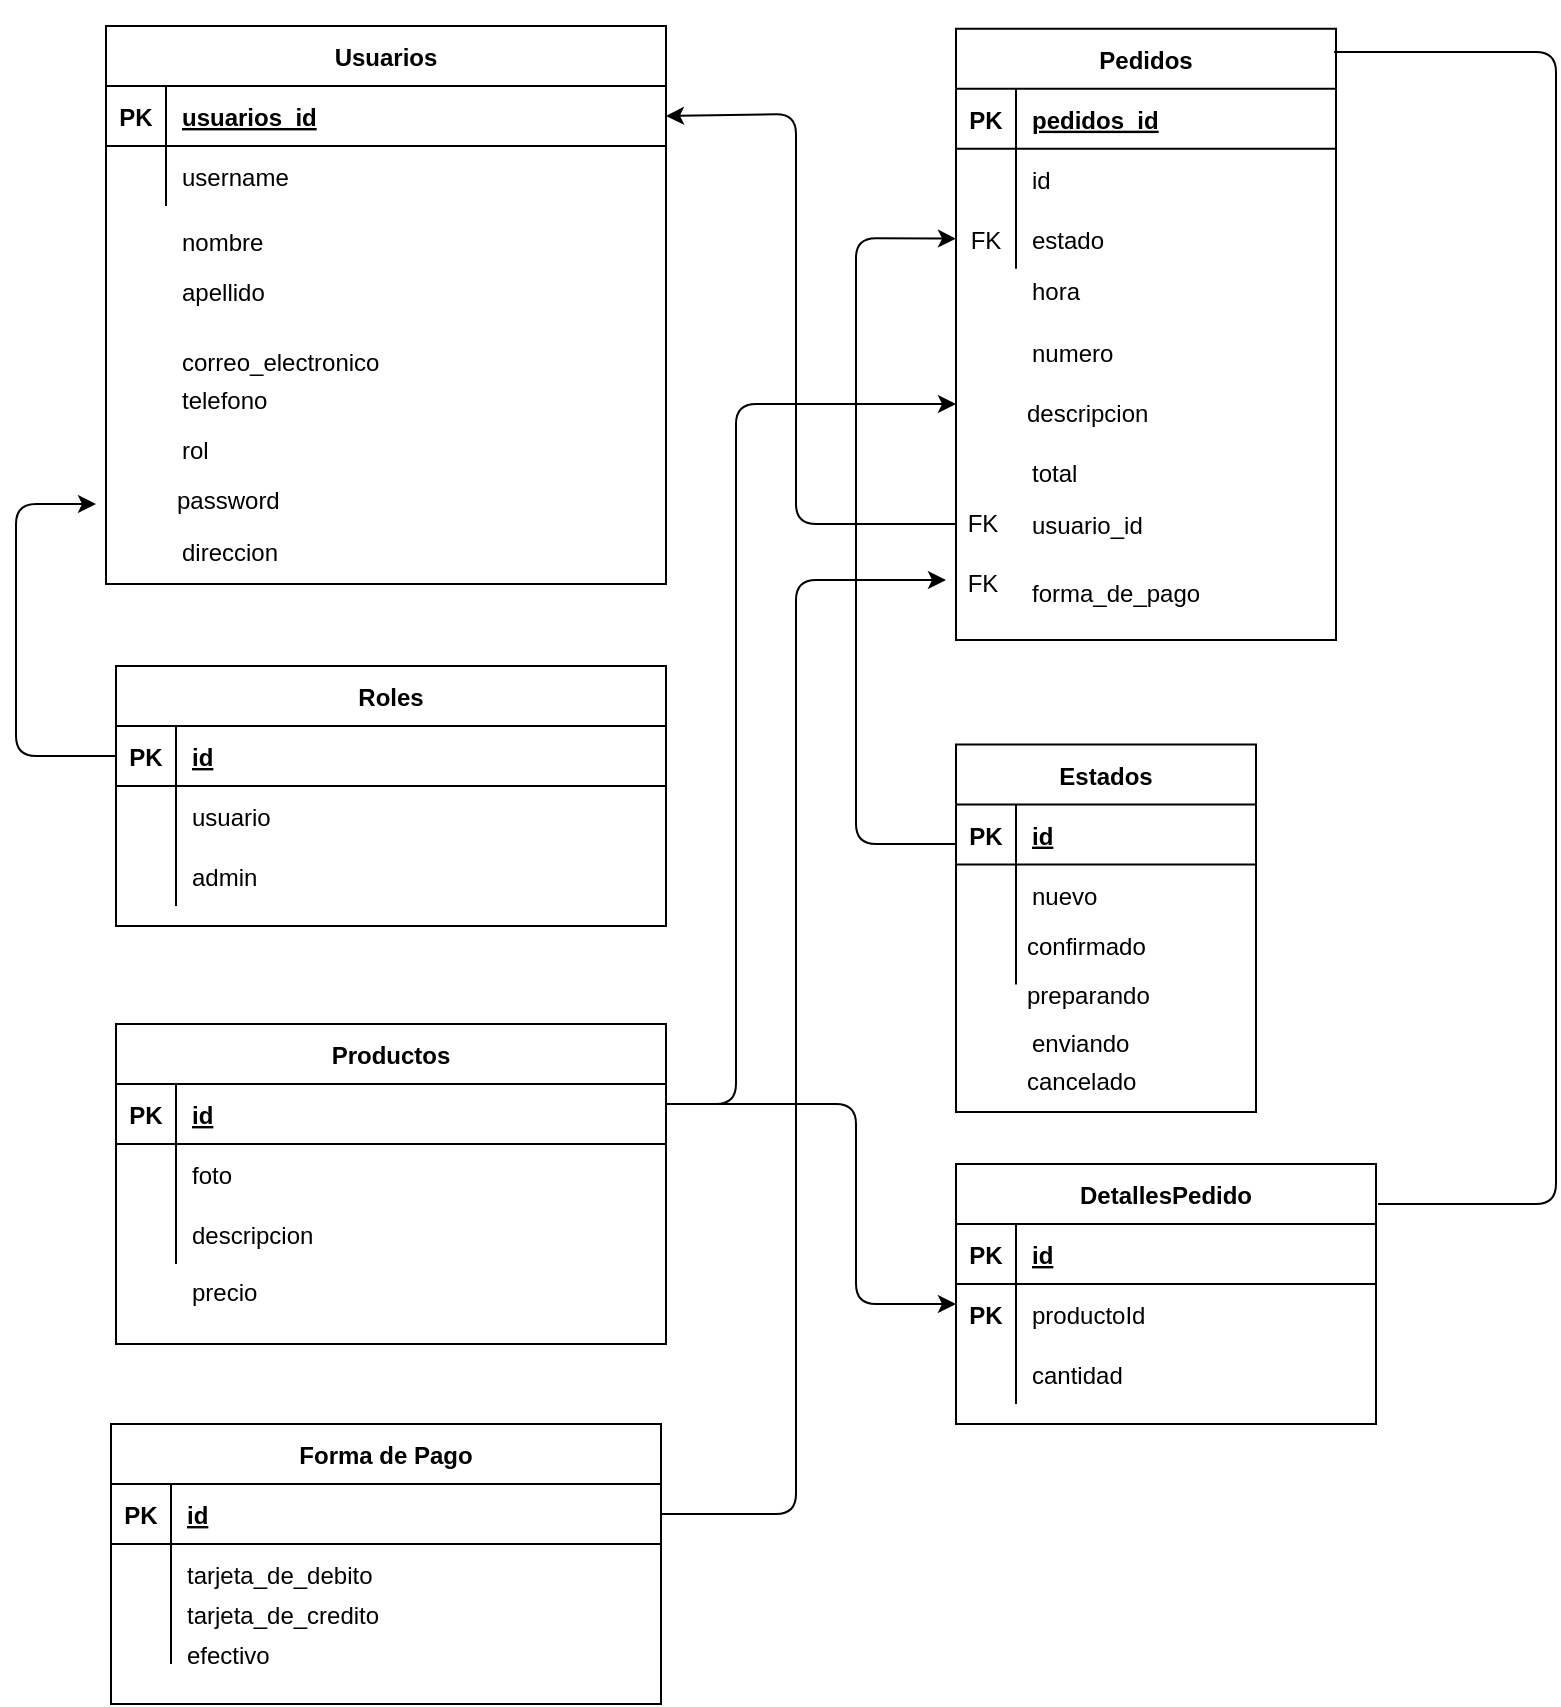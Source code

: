 <mxfile version="14.6.13" type="device"><diagram id="R2lEEEUBdFMjLlhIrx00" name="Page-1"><mxGraphModel dx="868" dy="440" grid="1" gridSize="10" guides="1" tooltips="1" connect="1" arrows="1" fold="1" page="1" pageScale="1" pageWidth="850" pageHeight="1100" math="0" shadow="0" extFonts="Permanent Marker^https://fonts.googleapis.com/css?family=Permanent+Marker"><root><mxCell id="0"/><mxCell id="1" parent="0"/><mxCell id="Y-6lQfEVqFl3rMbxFINC-13" value="" style="group" parent="1" vertex="1" connectable="0"><mxGeometry x="510" y="38" width="275" height="620" as="geometry"/></mxCell><mxCell id="C-vyLk0tnHw3VtMMgP7b-2" value="Pedidos" style="shape=table;startSize=30;container=1;collapsible=1;childLayout=tableLayout;fixedRows=1;rowLines=0;fontStyle=1;align=center;resizeLast=1;" parent="Y-6lQfEVqFl3rMbxFINC-13" vertex="1"><mxGeometry y="14.35" width="190" height="305.65" as="geometry"/></mxCell><mxCell id="C-vyLk0tnHw3VtMMgP7b-3" value="" style="shape=partialRectangle;collapsible=0;dropTarget=0;pointerEvents=0;fillColor=none;points=[[0,0.5],[1,0.5]];portConstraint=eastwest;top=0;left=0;right=0;bottom=1;" parent="C-vyLk0tnHw3VtMMgP7b-2" vertex="1"><mxGeometry y="30" width="190" height="30" as="geometry"/></mxCell><mxCell id="C-vyLk0tnHw3VtMMgP7b-4" value="PK" style="shape=partialRectangle;overflow=hidden;connectable=0;fillColor=none;top=0;left=0;bottom=0;right=0;fontStyle=1;" parent="C-vyLk0tnHw3VtMMgP7b-3" vertex="1"><mxGeometry width="30" height="30" as="geometry"/></mxCell><mxCell id="C-vyLk0tnHw3VtMMgP7b-5" value="pedidos_id " style="shape=partialRectangle;overflow=hidden;connectable=0;fillColor=none;top=0;left=0;bottom=0;right=0;align=left;spacingLeft=6;fontStyle=5;" parent="C-vyLk0tnHw3VtMMgP7b-3" vertex="1"><mxGeometry x="30" width="160" height="30" as="geometry"/></mxCell><mxCell id="C-vyLk0tnHw3VtMMgP7b-6" value="" style="shape=partialRectangle;collapsible=0;dropTarget=0;pointerEvents=0;fillColor=none;points=[[0,0.5],[1,0.5]];portConstraint=eastwest;top=0;left=0;right=0;bottom=0;" parent="C-vyLk0tnHw3VtMMgP7b-2" vertex="1"><mxGeometry y="60" width="190" height="30" as="geometry"/></mxCell><mxCell id="C-vyLk0tnHw3VtMMgP7b-7" value="" style="shape=partialRectangle;overflow=hidden;connectable=0;fillColor=none;top=0;left=0;bottom=0;right=0;" parent="C-vyLk0tnHw3VtMMgP7b-6" vertex="1"><mxGeometry width="30" height="30" as="geometry"/></mxCell><mxCell id="C-vyLk0tnHw3VtMMgP7b-8" value="id" style="shape=partialRectangle;overflow=hidden;connectable=0;fillColor=none;top=0;left=0;bottom=0;right=0;align=left;spacingLeft=6;" parent="C-vyLk0tnHw3VtMMgP7b-6" vertex="1"><mxGeometry x="30" width="160" height="30" as="geometry"/></mxCell><mxCell id="C-vyLk0tnHw3VtMMgP7b-9" value="" style="shape=partialRectangle;collapsible=0;dropTarget=0;pointerEvents=0;fillColor=none;points=[[0,0.5],[1,0.5]];portConstraint=eastwest;top=0;left=0;right=0;bottom=0;" parent="C-vyLk0tnHw3VtMMgP7b-2" vertex="1"><mxGeometry y="90" width="190" height="30" as="geometry"/></mxCell><mxCell id="C-vyLk0tnHw3VtMMgP7b-10" value="FK" style="shape=partialRectangle;overflow=hidden;connectable=0;fillColor=none;top=0;left=0;bottom=0;right=0;" parent="C-vyLk0tnHw3VtMMgP7b-9" vertex="1"><mxGeometry width="30" height="30" as="geometry"/></mxCell><mxCell id="C-vyLk0tnHw3VtMMgP7b-11" value="estado" style="shape=partialRectangle;overflow=hidden;connectable=0;fillColor=none;top=0;left=0;bottom=0;right=0;align=left;spacingLeft=6;" parent="C-vyLk0tnHw3VtMMgP7b-9" vertex="1"><mxGeometry x="30" width="160" height="30" as="geometry"/></mxCell><mxCell id="Y-6lQfEVqFl3rMbxFINC-4" value="hora " style="shape=partialRectangle;overflow=hidden;connectable=0;fillColor=none;top=0;left=0;bottom=0;right=0;align=left;spacingLeft=6;" parent="Y-6lQfEVqFl3rMbxFINC-13" vertex="1"><mxGeometry x="30" y="119.257" width="220" height="51.667" as="geometry"/></mxCell><mxCell id="Y-6lQfEVqFl3rMbxFINC-5" value="numero" style="shape=partialRectangle;overflow=hidden;connectable=0;fillColor=none;top=0;left=0;bottom=0;right=0;align=left;spacingLeft=6;" parent="Y-6lQfEVqFl3rMbxFINC-13" vertex="1"><mxGeometry x="30" y="150.003" width="220" height="51.667" as="geometry"/></mxCell><mxCell id="Y-6lQfEVqFl3rMbxFINC-7" value="descripcion" style="shape=partialRectangle;overflow=hidden;connectable=0;fillColor=none;top=0;left=0;bottom=0;right=0;align=left;spacingLeft=6;" parent="Y-6lQfEVqFl3rMbxFINC-13" vertex="1"><mxGeometry x="27.5" y="179.995" width="220" height="51.667" as="geometry"/></mxCell><mxCell id="Y-6lQfEVqFl3rMbxFINC-8" value="total " style="shape=partialRectangle;overflow=hidden;connectable=0;fillColor=none;top=0;left=0;bottom=0;right=0;align=left;spacingLeft=6;" parent="Y-6lQfEVqFl3rMbxFINC-13" vertex="1"><mxGeometry x="30" y="210.0" width="220" height="51.667" as="geometry"/></mxCell><mxCell id="Y-6lQfEVqFl3rMbxFINC-29" value="usuario_id" style="shape=partialRectangle;overflow=hidden;connectable=0;fillColor=none;top=0;left=0;bottom=0;right=0;align=left;spacingLeft=6;" parent="Y-6lQfEVqFl3rMbxFINC-13" vertex="1"><mxGeometry x="30" y="236.003" width="220" height="51.667" as="geometry"/></mxCell><mxCell id="Zkx5V12SWWfxaOEWdbp9-27" value="forma_de_pago" style="shape=partialRectangle;overflow=hidden;connectable=0;fillColor=none;top=0;left=0;bottom=0;right=0;align=left;spacingLeft=6;" parent="Y-6lQfEVqFl3rMbxFINC-13" vertex="1"><mxGeometry x="30" y="269.999" width="220" height="51.667" as="geometry"/></mxCell><mxCell id="Zkx5V12SWWfxaOEWdbp9-4" value="Estados" style="shape=table;startSize=30;container=1;collapsible=1;childLayout=tableLayout;fixedRows=1;rowLines=0;fontStyle=1;align=center;resizeLast=1;" parent="Y-6lQfEVqFl3rMbxFINC-13" vertex="1"><mxGeometry y="372.3" width="150" height="183.7" as="geometry"/></mxCell><mxCell id="Zkx5V12SWWfxaOEWdbp9-5" value="" style="shape=partialRectangle;collapsible=0;dropTarget=0;pointerEvents=0;fillColor=none;points=[[0,0.5],[1,0.5]];portConstraint=eastwest;top=0;left=0;right=0;bottom=1;" parent="Zkx5V12SWWfxaOEWdbp9-4" vertex="1"><mxGeometry y="30" width="150" height="30" as="geometry"/></mxCell><mxCell id="Zkx5V12SWWfxaOEWdbp9-6" value="PK" style="shape=partialRectangle;overflow=hidden;connectable=0;fillColor=none;top=0;left=0;bottom=0;right=0;fontStyle=1;" parent="Zkx5V12SWWfxaOEWdbp9-5" vertex="1"><mxGeometry width="30" height="30" as="geometry"/></mxCell><mxCell id="Zkx5V12SWWfxaOEWdbp9-7" value="id" style="shape=partialRectangle;overflow=hidden;connectable=0;fillColor=none;top=0;left=0;bottom=0;right=0;align=left;spacingLeft=6;fontStyle=5;" parent="Zkx5V12SWWfxaOEWdbp9-5" vertex="1"><mxGeometry x="30" width="120" height="30" as="geometry"/></mxCell><mxCell id="Zkx5V12SWWfxaOEWdbp9-8" value="" style="shape=partialRectangle;collapsible=0;dropTarget=0;pointerEvents=0;fillColor=none;points=[[0,0.5],[1,0.5]];portConstraint=eastwest;top=0;left=0;right=0;bottom=0;" parent="Zkx5V12SWWfxaOEWdbp9-4" vertex="1"><mxGeometry y="60" width="150" height="30" as="geometry"/></mxCell><mxCell id="Zkx5V12SWWfxaOEWdbp9-9" value="" style="shape=partialRectangle;overflow=hidden;connectable=0;fillColor=none;top=0;left=0;bottom=0;right=0;" parent="Zkx5V12SWWfxaOEWdbp9-8" vertex="1"><mxGeometry width="30" height="30" as="geometry"/></mxCell><mxCell id="Zkx5V12SWWfxaOEWdbp9-10" value="nuevo" style="shape=partialRectangle;overflow=hidden;connectable=0;fillColor=none;top=0;left=0;bottom=0;right=0;align=left;spacingLeft=6;" parent="Zkx5V12SWWfxaOEWdbp9-8" vertex="1"><mxGeometry x="30" width="120" height="30" as="geometry"/></mxCell><mxCell id="Zkx5V12SWWfxaOEWdbp9-11" value="" style="shape=partialRectangle;collapsible=0;dropTarget=0;pointerEvents=0;fillColor=none;points=[[0,0.5],[1,0.5]];portConstraint=eastwest;top=0;left=0;right=0;bottom=0;" parent="Zkx5V12SWWfxaOEWdbp9-4" vertex="1"><mxGeometry y="90" width="150" height="30" as="geometry"/></mxCell><mxCell id="Zkx5V12SWWfxaOEWdbp9-12" value="" style="shape=partialRectangle;overflow=hidden;connectable=0;fillColor=none;top=0;left=0;bottom=0;right=0;" parent="Zkx5V12SWWfxaOEWdbp9-11" vertex="1"><mxGeometry width="30" height="30" as="geometry"/></mxCell><mxCell id="Zkx5V12SWWfxaOEWdbp9-13" value="" style="shape=partialRectangle;overflow=hidden;connectable=0;fillColor=none;top=0;left=0;bottom=0;right=0;align=left;spacingLeft=6;" parent="Zkx5V12SWWfxaOEWdbp9-11" vertex="1"><mxGeometry x="30" width="120" height="30" as="geometry"/></mxCell><mxCell id="Y6IGH6UKxr3RLZZ68TMz-5" value="preparando" style="shape=partialRectangle;overflow=hidden;connectable=0;fillColor=none;top=0;left=0;bottom=0;right=0;align=left;spacingLeft=6;" vertex="1" parent="Y-6lQfEVqFl3rMbxFINC-13"><mxGeometry x="27.5" y="481.472" width="245" height="31.525" as="geometry"/></mxCell><mxCell id="Y6IGH6UKxr3RLZZ68TMz-34" value="enviando" style="shape=partialRectangle;overflow=hidden;connectable=0;fillColor=none;top=0;left=0;bottom=0;right=0;align=left;spacingLeft=6;" vertex="1" parent="Y-6lQfEVqFl3rMbxFINC-13"><mxGeometry x="30" y="504.999" width="245" height="31.525" as="geometry"/></mxCell><mxCell id="Y6IGH6UKxr3RLZZ68TMz-35" value="cancelado" style="shape=partialRectangle;overflow=hidden;connectable=0;fillColor=none;top=0;left=0;bottom=0;right=0;align=left;spacingLeft=6;" vertex="1" parent="Y-6lQfEVqFl3rMbxFINC-13"><mxGeometry x="27.5" y="524.475" width="245" height="31.525" as="geometry"/></mxCell><mxCell id="Zkx5V12SWWfxaOEWdbp9-29" value="confirmado" style="shape=partialRectangle;overflow=hidden;connectable=0;fillColor=none;top=0;left=0;bottom=0;right=0;align=left;spacingLeft=6;" parent="Y-6lQfEVqFl3rMbxFINC-13" vertex="1"><mxGeometry x="27.5" y="457.62" width="245" height="30" as="geometry"/></mxCell><mxCell id="Y6IGH6UKxr3RLZZ68TMz-64" value="" style="endArrow=classic;html=1;entryX=0;entryY=0.5;entryDx=0;entryDy=0;exitX=0;exitY=0.657;exitDx=0;exitDy=0;exitPerimeter=0;" edge="1" parent="Y-6lQfEVqFl3rMbxFINC-13" source="Zkx5V12SWWfxaOEWdbp9-5" target="C-vyLk0tnHw3VtMMgP7b-9"><mxGeometry width="50" height="50" relative="1" as="geometry"><mxPoint x="-100" y="232" as="sourcePoint"/><mxPoint x="-50" y="182" as="targetPoint"/><Array as="points"><mxPoint x="-50" y="422"/><mxPoint x="-50" y="119"/></Array></mxGeometry></mxCell><mxCell id="Y6IGH6UKxr3RLZZ68TMz-80" value="FK" style="text;html=1;align=center;verticalAlign=middle;resizable=0;points=[];autosize=1;strokeColor=none;" vertex="1" parent="Y-6lQfEVqFl3rMbxFINC-13"><mxGeometry x="-2.5" y="251.84" width="30" height="20" as="geometry"/></mxCell><mxCell id="Y-6lQfEVqFl3rMbxFINC-52" value="" style="group" parent="1" vertex="1" connectable="0"><mxGeometry x="90" y="550" width="275" height="160" as="geometry"/></mxCell><mxCell id="Y-6lQfEVqFl3rMbxFINC-49" value="" style="group" parent="Y-6lQfEVqFl3rMbxFINC-52" vertex="1" connectable="0"><mxGeometry y="16.842" width="275" height="143.158" as="geometry"/></mxCell><mxCell id="Y-6lQfEVqFl3rMbxFINC-36" value="precio" style="shape=partialRectangle;overflow=hidden;connectable=0;fillColor=none;top=0;left=0;bottom=0;right=0;align=left;spacingLeft=6;" parent="Y-6lQfEVqFl3rMbxFINC-49" vertex="1"><mxGeometry x="30" y="105.512" width="245" height="22.604" as="geometry"/></mxCell><mxCell id="C-vyLk0tnHw3VtMMgP7b-13" value="Productos" style="shape=table;startSize=30;container=1;collapsible=1;childLayout=tableLayout;fixedRows=1;rowLines=0;fontStyle=1;align=center;resizeLast=1;" parent="Y-6lQfEVqFl3rMbxFINC-52" vertex="1"><mxGeometry width="275" height="160" as="geometry"/></mxCell><mxCell id="C-vyLk0tnHw3VtMMgP7b-14" value="" style="shape=partialRectangle;collapsible=0;dropTarget=0;pointerEvents=0;fillColor=none;points=[[0,0.5],[1,0.5]];portConstraint=eastwest;top=0;left=0;right=0;bottom=1;" parent="C-vyLk0tnHw3VtMMgP7b-13" vertex="1"><mxGeometry y="30" width="275" height="30" as="geometry"/></mxCell><mxCell id="C-vyLk0tnHw3VtMMgP7b-15" value="PK" style="shape=partialRectangle;overflow=hidden;connectable=0;fillColor=none;top=0;left=0;bottom=0;right=0;fontStyle=1;" parent="C-vyLk0tnHw3VtMMgP7b-14" vertex="1"><mxGeometry width="30" height="30" as="geometry"/></mxCell><mxCell id="C-vyLk0tnHw3VtMMgP7b-16" value="id" style="shape=partialRectangle;overflow=hidden;connectable=0;fillColor=none;top=0;left=0;bottom=0;right=0;align=left;spacingLeft=6;fontStyle=5;" parent="C-vyLk0tnHw3VtMMgP7b-14" vertex="1"><mxGeometry x="30" width="245" height="30" as="geometry"/></mxCell><mxCell id="C-vyLk0tnHw3VtMMgP7b-17" value="" style="shape=partialRectangle;collapsible=0;dropTarget=0;pointerEvents=0;fillColor=none;points=[[0,0.5],[1,0.5]];portConstraint=eastwest;top=0;left=0;right=0;bottom=0;" parent="C-vyLk0tnHw3VtMMgP7b-13" vertex="1"><mxGeometry y="60" width="275" height="30" as="geometry"/></mxCell><mxCell id="C-vyLk0tnHw3VtMMgP7b-18" value="" style="shape=partialRectangle;overflow=hidden;connectable=0;fillColor=none;top=0;left=0;bottom=0;right=0;" parent="C-vyLk0tnHw3VtMMgP7b-17" vertex="1"><mxGeometry width="30" height="30" as="geometry"/></mxCell><mxCell id="C-vyLk0tnHw3VtMMgP7b-19" value="foto" style="shape=partialRectangle;overflow=hidden;connectable=0;fillColor=none;top=0;left=0;bottom=0;right=0;align=left;spacingLeft=6;" parent="C-vyLk0tnHw3VtMMgP7b-17" vertex="1"><mxGeometry x="30" width="245" height="30" as="geometry"/></mxCell><mxCell id="C-vyLk0tnHw3VtMMgP7b-20" value="" style="shape=partialRectangle;collapsible=0;dropTarget=0;pointerEvents=0;fillColor=none;points=[[0,0.5],[1,0.5]];portConstraint=eastwest;top=0;left=0;right=0;bottom=0;" parent="C-vyLk0tnHw3VtMMgP7b-13" vertex="1"><mxGeometry y="90" width="275" height="30" as="geometry"/></mxCell><mxCell id="C-vyLk0tnHw3VtMMgP7b-21" value="" style="shape=partialRectangle;overflow=hidden;connectable=0;fillColor=none;top=0;left=0;bottom=0;right=0;" parent="C-vyLk0tnHw3VtMMgP7b-20" vertex="1"><mxGeometry width="30" height="30" as="geometry"/></mxCell><mxCell id="C-vyLk0tnHw3VtMMgP7b-22" value="descripcion" style="shape=partialRectangle;overflow=hidden;connectable=0;fillColor=none;top=0;left=0;bottom=0;right=0;align=left;spacingLeft=6;" parent="C-vyLk0tnHw3VtMMgP7b-20" vertex="1"><mxGeometry x="30" width="245" height="30" as="geometry"/></mxCell><mxCell id="Y6IGH6UKxr3RLZZ68TMz-1" value="password" style="shape=partialRectangle;overflow=hidden;connectable=0;fillColor=none;top=0;left=0;bottom=0;right=0;align=left;spacingLeft=6;" vertex="1" parent="1"><mxGeometry x="112.5" y="270" width="250" height="34.8" as="geometry"/></mxCell><mxCell id="Y6IGH6UKxr3RLZZ68TMz-2" value="FK" style="text;html=1;align=center;verticalAlign=middle;resizable=0;points=[];autosize=1;strokeColor=none;" vertex="1" parent="1"><mxGeometry x="508" y="320" width="30" height="20" as="geometry"/></mxCell><mxCell id="Y6IGH6UKxr3RLZZ68TMz-38" value="" style="group" vertex="1" connectable="0" parent="1"><mxGeometry x="87.5" y="750" width="275" height="140" as="geometry"/></mxCell><mxCell id="Zkx5V12SWWfxaOEWdbp9-16" value="Forma de Pago" style="shape=table;startSize=30;container=1;collapsible=1;childLayout=tableLayout;fixedRows=1;rowLines=0;fontStyle=1;align=center;resizeLast=1;" parent="Y6IGH6UKxr3RLZZ68TMz-38" vertex="1"><mxGeometry width="275" height="140" as="geometry"/></mxCell><mxCell id="Zkx5V12SWWfxaOEWdbp9-17" value="" style="shape=partialRectangle;collapsible=0;dropTarget=0;pointerEvents=0;fillColor=none;points=[[0,0.5],[1,0.5]];portConstraint=eastwest;top=0;left=0;right=0;bottom=1;" parent="Zkx5V12SWWfxaOEWdbp9-16" vertex="1"><mxGeometry y="30" width="275" height="30" as="geometry"/></mxCell><mxCell id="Zkx5V12SWWfxaOEWdbp9-18" value="PK" style="shape=partialRectangle;overflow=hidden;connectable=0;fillColor=none;top=0;left=0;bottom=0;right=0;fontStyle=1;" parent="Zkx5V12SWWfxaOEWdbp9-17" vertex="1"><mxGeometry width="30" height="30" as="geometry"/></mxCell><mxCell id="Zkx5V12SWWfxaOEWdbp9-19" value="id" style="shape=partialRectangle;overflow=hidden;connectable=0;fillColor=none;top=0;left=0;bottom=0;right=0;align=left;spacingLeft=6;fontStyle=5;" parent="Zkx5V12SWWfxaOEWdbp9-17" vertex="1"><mxGeometry x="30" width="245" height="30" as="geometry"/></mxCell><mxCell id="Zkx5V12SWWfxaOEWdbp9-20" value="" style="shape=partialRectangle;collapsible=0;dropTarget=0;pointerEvents=0;fillColor=none;points=[[0,0.5],[1,0.5]];portConstraint=eastwest;top=0;left=0;right=0;bottom=0;" parent="Zkx5V12SWWfxaOEWdbp9-16" vertex="1"><mxGeometry y="60" width="275" height="30" as="geometry"/></mxCell><mxCell id="Zkx5V12SWWfxaOEWdbp9-21" value="" style="shape=partialRectangle;overflow=hidden;connectable=0;fillColor=none;top=0;left=0;bottom=0;right=0;" parent="Zkx5V12SWWfxaOEWdbp9-20" vertex="1"><mxGeometry width="30" height="30" as="geometry"/></mxCell><mxCell id="Zkx5V12SWWfxaOEWdbp9-22" value="tarjeta_de_debito" style="shape=partialRectangle;overflow=hidden;connectable=0;fillColor=none;top=0;left=0;bottom=0;right=0;align=left;spacingLeft=6;" parent="Zkx5V12SWWfxaOEWdbp9-20" vertex="1"><mxGeometry x="30" width="245" height="30" as="geometry"/></mxCell><mxCell id="Zkx5V12SWWfxaOEWdbp9-23" value="" style="shape=partialRectangle;collapsible=0;dropTarget=0;pointerEvents=0;fillColor=none;points=[[0,0.5],[1,0.5]];portConstraint=eastwest;top=0;left=0;right=0;bottom=0;" parent="Zkx5V12SWWfxaOEWdbp9-16" vertex="1"><mxGeometry y="90" width="275" height="30" as="geometry"/></mxCell><mxCell id="Zkx5V12SWWfxaOEWdbp9-24" value="" style="shape=partialRectangle;overflow=hidden;connectable=0;fillColor=none;top=0;left=0;bottom=0;right=0;" parent="Zkx5V12SWWfxaOEWdbp9-23" vertex="1"><mxGeometry width="30" height="30" as="geometry"/></mxCell><mxCell id="Zkx5V12SWWfxaOEWdbp9-25" value="" style="shape=partialRectangle;overflow=hidden;connectable=0;fillColor=none;top=0;left=0;bottom=0;right=0;align=left;spacingLeft=6;" parent="Zkx5V12SWWfxaOEWdbp9-23" vertex="1"><mxGeometry x="30" width="245" height="30" as="geometry"/></mxCell><mxCell id="Y6IGH6UKxr3RLZZ68TMz-36" value="tarjeta_de_credito" style="shape=partialRectangle;overflow=hidden;connectable=0;fillColor=none;top=0;left=0;bottom=0;right=0;align=left;spacingLeft=6;" vertex="1" parent="Y6IGH6UKxr3RLZZ68TMz-38"><mxGeometry x="30" y="80" width="245" height="30" as="geometry"/></mxCell><mxCell id="Y6IGH6UKxr3RLZZ68TMz-37" value="efectivo" style="shape=partialRectangle;overflow=hidden;connectable=0;fillColor=none;top=0;left=0;bottom=0;right=0;align=left;spacingLeft=6;" vertex="1" parent="Y6IGH6UKxr3RLZZ68TMz-38"><mxGeometry x="30" y="100" width="245" height="30" as="geometry"/></mxCell><mxCell id="Y6IGH6UKxr3RLZZ68TMz-45" value="" style="endArrow=classic;html=1;entryX=1;entryY=0.5;entryDx=0;entryDy=0;" edge="1" parent="1" target="C-vyLk0tnHw3VtMMgP7b-24"><mxGeometry width="50" height="50" relative="1" as="geometry"><mxPoint x="510" y="300" as="sourcePoint"/><mxPoint x="430" y="300" as="targetPoint"/><Array as="points"><mxPoint x="430" y="300"/><mxPoint x="430" y="95"/></Array></mxGeometry></mxCell><mxCell id="Y6IGH6UKxr3RLZZ68TMz-48" value="" style="endArrow=classic;html=1;entryX=-0.1;entryY=0.4;entryDx=0;entryDy=0;entryPerimeter=0;exitX=1;exitY=0.5;exitDx=0;exitDy=0;" edge="1" parent="1" source="Zkx5V12SWWfxaOEWdbp9-17" target="Y6IGH6UKxr3RLZZ68TMz-2"><mxGeometry width="50" height="50" relative="1" as="geometry"><mxPoint x="400" y="540" as="sourcePoint"/><mxPoint x="450" y="490" as="targetPoint"/><Array as="points"><mxPoint x="430" y="795"/><mxPoint x="430" y="328"/></Array></mxGeometry></mxCell><mxCell id="C-vyLk0tnHw3VtMMgP7b-23" value="Usuarios" style="shape=table;startSize=30;container=1;collapsible=1;childLayout=tableLayout;fixedRows=1;rowLines=0;fontStyle=1;align=center;resizeLast=1;" parent="1" vertex="1"><mxGeometry x="85" y="51" width="280" height="279" as="geometry"/></mxCell><mxCell id="C-vyLk0tnHw3VtMMgP7b-24" value="" style="shape=partialRectangle;collapsible=0;dropTarget=0;pointerEvents=0;fillColor=none;points=[[0,0.5],[1,0.5]];portConstraint=eastwest;top=0;left=0;right=0;bottom=1;" parent="C-vyLk0tnHw3VtMMgP7b-23" vertex="1"><mxGeometry y="30" width="280" height="30" as="geometry"/></mxCell><mxCell id="C-vyLk0tnHw3VtMMgP7b-25" value="PK" style="shape=partialRectangle;overflow=hidden;connectable=0;fillColor=none;top=0;left=0;bottom=0;right=0;fontStyle=1;" parent="C-vyLk0tnHw3VtMMgP7b-24" vertex="1"><mxGeometry width="30" height="30" as="geometry"/></mxCell><mxCell id="C-vyLk0tnHw3VtMMgP7b-26" value="usuarios_id " style="shape=partialRectangle;overflow=hidden;connectable=0;fillColor=none;top=0;left=0;bottom=0;right=0;align=left;spacingLeft=6;fontStyle=5;" parent="C-vyLk0tnHw3VtMMgP7b-24" vertex="1"><mxGeometry x="30" width="250" height="30" as="geometry"/></mxCell><mxCell id="C-vyLk0tnHw3VtMMgP7b-27" value="" style="shape=partialRectangle;collapsible=0;dropTarget=0;pointerEvents=0;fillColor=none;points=[[0,0.5],[1,0.5]];portConstraint=eastwest;top=0;left=0;right=0;bottom=0;" parent="C-vyLk0tnHw3VtMMgP7b-23" vertex="1"><mxGeometry y="60" width="280" height="30" as="geometry"/></mxCell><mxCell id="C-vyLk0tnHw3VtMMgP7b-28" value="" style="shape=partialRectangle;overflow=hidden;connectable=0;fillColor=none;top=0;left=0;bottom=0;right=0;" parent="C-vyLk0tnHw3VtMMgP7b-27" vertex="1"><mxGeometry width="30" height="30" as="geometry"/></mxCell><mxCell id="C-vyLk0tnHw3VtMMgP7b-29" value="username" style="shape=partialRectangle;overflow=hidden;connectable=0;fillColor=none;top=0;left=0;bottom=0;right=0;align=left;spacingLeft=6;" parent="C-vyLk0tnHw3VtMMgP7b-27" vertex="1"><mxGeometry x="30" width="250" height="30" as="geometry"/></mxCell><mxCell id="Y-6lQfEVqFl3rMbxFINC-31" value="nombre" style="shape=partialRectangle;overflow=hidden;connectable=0;fillColor=none;top=0;left=0;bottom=0;right=0;align=left;spacingLeft=6;" parent="1" vertex="1"><mxGeometry x="115" y="141" width="250" height="34.8" as="geometry"/></mxCell><mxCell id="Y-6lQfEVqFl3rMbxFINC-32" value="apellido" style="shape=partialRectangle;overflow=hidden;connectable=0;fillColor=none;top=0;left=0;bottom=0;right=0;align=left;spacingLeft=6;" parent="1" vertex="1"><mxGeometry x="115" y="166.2" width="250" height="34.8" as="geometry"/></mxCell><mxCell id="Y-6lQfEVqFl3rMbxFINC-33" value="correo_electronico" style="shape=partialRectangle;overflow=hidden;connectable=0;fillColor=none;top=0;left=0;bottom=0;right=0;align=left;spacingLeft=6;" parent="1" vertex="1"><mxGeometry x="115" y="201.0" width="250" height="34.8" as="geometry"/></mxCell><mxCell id="Y-6lQfEVqFl3rMbxFINC-34" value="telefono" style="shape=partialRectangle;overflow=hidden;connectable=0;fillColor=none;top=0;left=0;bottom=0;right=0;align=left;spacingLeft=6;" parent="1" vertex="1"><mxGeometry x="115" y="220.0" width="250" height="34.8" as="geometry"/></mxCell><mxCell id="Y-6lQfEVqFl3rMbxFINC-35" value="rol" style="shape=partialRectangle;overflow=hidden;connectable=0;fillColor=none;top=0;left=0;bottom=0;right=0;align=left;spacingLeft=6;" parent="1" vertex="1"><mxGeometry x="115" y="245.0" width="250" height="34.8" as="geometry"/></mxCell><mxCell id="Y6IGH6UKxr3RLZZ68TMz-49" value="" style="group" vertex="1" connectable="0" parent="1"><mxGeometry x="90" y="341" width="275" height="160" as="geometry"/></mxCell><mxCell id="Y6IGH6UKxr3RLZZ68TMz-50" value="" style="group" vertex="1" connectable="0" parent="Y6IGH6UKxr3RLZZ68TMz-49"><mxGeometry y="16.842" width="275" height="143.158" as="geometry"/></mxCell><mxCell id="Y6IGH6UKxr3RLZZ68TMz-51" value="" style="shape=partialRectangle;overflow=hidden;connectable=0;fillColor=none;top=0;left=0;bottom=0;right=0;align=left;spacingLeft=6;" vertex="1" parent="Y6IGH6UKxr3RLZZ68TMz-50"><mxGeometry x="30" y="105.512" width="245" height="22.604" as="geometry"/></mxCell><mxCell id="Y6IGH6UKxr3RLZZ68TMz-52" value="Roles" style="shape=table;startSize=30;container=1;collapsible=1;childLayout=tableLayout;fixedRows=1;rowLines=0;fontStyle=1;align=center;resizeLast=1;" vertex="1" parent="1"><mxGeometry x="90" y="371" width="275" height="130" as="geometry"/></mxCell><mxCell id="Y6IGH6UKxr3RLZZ68TMz-53" value="" style="shape=partialRectangle;collapsible=0;dropTarget=0;pointerEvents=0;fillColor=none;points=[[0,0.5],[1,0.5]];portConstraint=eastwest;top=0;left=0;right=0;bottom=1;" vertex="1" parent="Y6IGH6UKxr3RLZZ68TMz-52"><mxGeometry y="30" width="275" height="30" as="geometry"/></mxCell><mxCell id="Y6IGH6UKxr3RLZZ68TMz-54" value="PK" style="shape=partialRectangle;overflow=hidden;connectable=0;fillColor=none;top=0;left=0;bottom=0;right=0;fontStyle=1;" vertex="1" parent="Y6IGH6UKxr3RLZZ68TMz-53"><mxGeometry width="30" height="30" as="geometry"/></mxCell><mxCell id="Y6IGH6UKxr3RLZZ68TMz-55" value="id" style="shape=partialRectangle;overflow=hidden;connectable=0;fillColor=none;top=0;left=0;bottom=0;right=0;align=left;spacingLeft=6;fontStyle=5;" vertex="1" parent="Y6IGH6UKxr3RLZZ68TMz-53"><mxGeometry x="30" width="245" height="30" as="geometry"/></mxCell><mxCell id="Y6IGH6UKxr3RLZZ68TMz-56" value="" style="shape=partialRectangle;collapsible=0;dropTarget=0;pointerEvents=0;fillColor=none;points=[[0,0.5],[1,0.5]];portConstraint=eastwest;top=0;left=0;right=0;bottom=0;" vertex="1" parent="Y6IGH6UKxr3RLZZ68TMz-52"><mxGeometry y="60" width="275" height="30" as="geometry"/></mxCell><mxCell id="Y6IGH6UKxr3RLZZ68TMz-57" value="" style="shape=partialRectangle;overflow=hidden;connectable=0;fillColor=none;top=0;left=0;bottom=0;right=0;" vertex="1" parent="Y6IGH6UKxr3RLZZ68TMz-56"><mxGeometry width="30" height="30" as="geometry"/></mxCell><mxCell id="Y6IGH6UKxr3RLZZ68TMz-58" value="usuario" style="shape=partialRectangle;overflow=hidden;connectable=0;fillColor=none;top=0;left=0;bottom=0;right=0;align=left;spacingLeft=6;" vertex="1" parent="Y6IGH6UKxr3RLZZ68TMz-56"><mxGeometry x="30" width="245" height="30" as="geometry"/></mxCell><mxCell id="Y6IGH6UKxr3RLZZ68TMz-59" value="" style="shape=partialRectangle;collapsible=0;dropTarget=0;pointerEvents=0;fillColor=none;points=[[0,0.5],[1,0.5]];portConstraint=eastwest;top=0;left=0;right=0;bottom=0;" vertex="1" parent="Y6IGH6UKxr3RLZZ68TMz-52"><mxGeometry y="90" width="275" height="30" as="geometry"/></mxCell><mxCell id="Y6IGH6UKxr3RLZZ68TMz-60" value="" style="shape=partialRectangle;overflow=hidden;connectable=0;fillColor=none;top=0;left=0;bottom=0;right=0;" vertex="1" parent="Y6IGH6UKxr3RLZZ68TMz-59"><mxGeometry width="30" height="30" as="geometry"/></mxCell><mxCell id="Y6IGH6UKxr3RLZZ68TMz-61" value="admin" style="shape=partialRectangle;overflow=hidden;connectable=0;fillColor=none;top=0;left=0;bottom=0;right=0;align=left;spacingLeft=6;" vertex="1" parent="Y6IGH6UKxr3RLZZ68TMz-59"><mxGeometry x="30" width="245" height="30" as="geometry"/></mxCell><mxCell id="Y6IGH6UKxr3RLZZ68TMz-62" value="" style="endArrow=classic;html=1;exitX=0;exitY=0.5;exitDx=0;exitDy=0;" edge="1" parent="1" source="Y6IGH6UKxr3RLZZ68TMz-53"><mxGeometry width="50" height="50" relative="1" as="geometry"><mxPoint x="410" y="300" as="sourcePoint"/><mxPoint x="80" y="290" as="targetPoint"/><Array as="points"><mxPoint x="40" y="416"/><mxPoint x="40" y="290"/></Array></mxGeometry></mxCell><mxCell id="Y6IGH6UKxr3RLZZ68TMz-63" value="" style="endArrow=classic;html=1;exitX=1;exitY=0.25;exitDx=0;exitDy=0;" edge="1" parent="1" source="C-vyLk0tnHw3VtMMgP7b-13"><mxGeometry width="50" height="50" relative="1" as="geometry"><mxPoint x="410" y="510" as="sourcePoint"/><mxPoint x="510" y="240" as="targetPoint"/><Array as="points"><mxPoint x="400" y="590"/><mxPoint x="400" y="420"/><mxPoint x="400" y="240"/></Array></mxGeometry></mxCell><mxCell id="Y6IGH6UKxr3RLZZ68TMz-65" value="DetallesPedido" style="shape=table;startSize=30;container=1;collapsible=1;childLayout=tableLayout;fixedRows=1;rowLines=0;fontStyle=1;align=center;resizeLast=1;" vertex="1" parent="1"><mxGeometry x="510" y="620" width="210" height="130" as="geometry"/></mxCell><mxCell id="Y6IGH6UKxr3RLZZ68TMz-66" value="" style="shape=partialRectangle;collapsible=0;dropTarget=0;pointerEvents=0;fillColor=none;points=[[0,0.5],[1,0.5]];portConstraint=eastwest;top=0;left=0;right=0;bottom=1;" vertex="1" parent="Y6IGH6UKxr3RLZZ68TMz-65"><mxGeometry y="30" width="210" height="30" as="geometry"/></mxCell><mxCell id="Y6IGH6UKxr3RLZZ68TMz-67" value="PK" style="shape=partialRectangle;overflow=hidden;connectable=0;fillColor=none;top=0;left=0;bottom=0;right=0;fontStyle=1;" vertex="1" parent="Y6IGH6UKxr3RLZZ68TMz-66"><mxGeometry width="30" height="30" as="geometry"/></mxCell><mxCell id="Y6IGH6UKxr3RLZZ68TMz-68" value="id" style="shape=partialRectangle;overflow=hidden;connectable=0;fillColor=none;top=0;left=0;bottom=0;right=0;align=left;spacingLeft=6;fontStyle=5;" vertex="1" parent="Y6IGH6UKxr3RLZZ68TMz-66"><mxGeometry x="30" width="180" height="30" as="geometry"/></mxCell><mxCell id="Y6IGH6UKxr3RLZZ68TMz-69" value="" style="shape=partialRectangle;collapsible=0;dropTarget=0;pointerEvents=0;fillColor=none;points=[[0,0.5],[1,0.5]];portConstraint=eastwest;top=0;left=0;right=0;bottom=0;" vertex="1" parent="Y6IGH6UKxr3RLZZ68TMz-65"><mxGeometry y="60" width="210" height="30" as="geometry"/></mxCell><mxCell id="Y6IGH6UKxr3RLZZ68TMz-70" value="" style="shape=partialRectangle;overflow=hidden;connectable=0;fillColor=none;top=0;left=0;bottom=0;right=0;" vertex="1" parent="Y6IGH6UKxr3RLZZ68TMz-69"><mxGeometry width="30" height="30" as="geometry"/></mxCell><mxCell id="Y6IGH6UKxr3RLZZ68TMz-71" value="productoId" style="shape=partialRectangle;overflow=hidden;connectable=0;fillColor=none;top=0;left=0;bottom=0;right=0;align=left;spacingLeft=6;" vertex="1" parent="Y6IGH6UKxr3RLZZ68TMz-69"><mxGeometry x="30" width="180" height="30" as="geometry"/></mxCell><mxCell id="Y6IGH6UKxr3RLZZ68TMz-72" value="" style="shape=partialRectangle;collapsible=0;dropTarget=0;pointerEvents=0;fillColor=none;points=[[0,0.5],[1,0.5]];portConstraint=eastwest;top=0;left=0;right=0;bottom=0;" vertex="1" parent="Y6IGH6UKxr3RLZZ68TMz-65"><mxGeometry y="90" width="210" height="30" as="geometry"/></mxCell><mxCell id="Y6IGH6UKxr3RLZZ68TMz-73" value="" style="shape=partialRectangle;overflow=hidden;connectable=0;fillColor=none;top=0;left=0;bottom=0;right=0;" vertex="1" parent="Y6IGH6UKxr3RLZZ68TMz-72"><mxGeometry width="30" height="30" as="geometry"/></mxCell><mxCell id="Y6IGH6UKxr3RLZZ68TMz-74" value="" style="shape=partialRectangle;overflow=hidden;connectable=0;fillColor=none;top=0;left=0;bottom=0;right=0;align=left;spacingLeft=6;" vertex="1" parent="Y6IGH6UKxr3RLZZ68TMz-72"><mxGeometry x="30" width="180" height="30" as="geometry"/></mxCell><mxCell id="Y6IGH6UKxr3RLZZ68TMz-75" value="cantidad" style="shape=partialRectangle;overflow=hidden;connectable=0;fillColor=none;top=0;left=0;bottom=0;right=0;align=left;spacingLeft=6;" vertex="1" parent="1"><mxGeometry x="540" y="710" width="180" height="30" as="geometry"/></mxCell><mxCell id="Y6IGH6UKxr3RLZZ68TMz-76" value="PK" style="shape=partialRectangle;overflow=hidden;connectable=0;fillColor=none;top=0;left=0;bottom=0;right=0;fontStyle=1;" vertex="1" parent="1"><mxGeometry x="510" y="680" width="30" height="30" as="geometry"/></mxCell><mxCell id="Y6IGH6UKxr3RLZZ68TMz-77" value="" style="endArrow=classic;html=1;" edge="1" parent="1"><mxGeometry width="50" height="50" relative="1" as="geometry"><mxPoint x="370" y="590" as="sourcePoint"/><mxPoint x="510" y="690" as="targetPoint"/><Array as="points"><mxPoint x="460" y="590"/><mxPoint x="460" y="690"/></Array></mxGeometry></mxCell><mxCell id="Y6IGH6UKxr3RLZZ68TMz-81" value="" style="endArrow=none;html=1;exitX=0.995;exitY=0.038;exitDx=0;exitDy=0;exitPerimeter=0;" edge="1" parent="1" source="C-vyLk0tnHw3VtMMgP7b-2"><mxGeometry width="50" height="50" relative="1" as="geometry"><mxPoint x="410" y="570" as="sourcePoint"/><mxPoint x="721" y="640" as="targetPoint"/><Array as="points"><mxPoint x="810" y="64"/><mxPoint x="810" y="640"/></Array></mxGeometry></mxCell><mxCell id="Y6IGH6UKxr3RLZZ68TMz-82" value="direccion" style="shape=partialRectangle;overflow=hidden;connectable=0;fillColor=none;top=0;left=0;bottom=0;right=0;align=left;spacingLeft=6;" vertex="1" parent="1"><mxGeometry x="115" y="296" width="250" height="34.8" as="geometry"/></mxCell></root></mxGraphModel></diagram></mxfile>